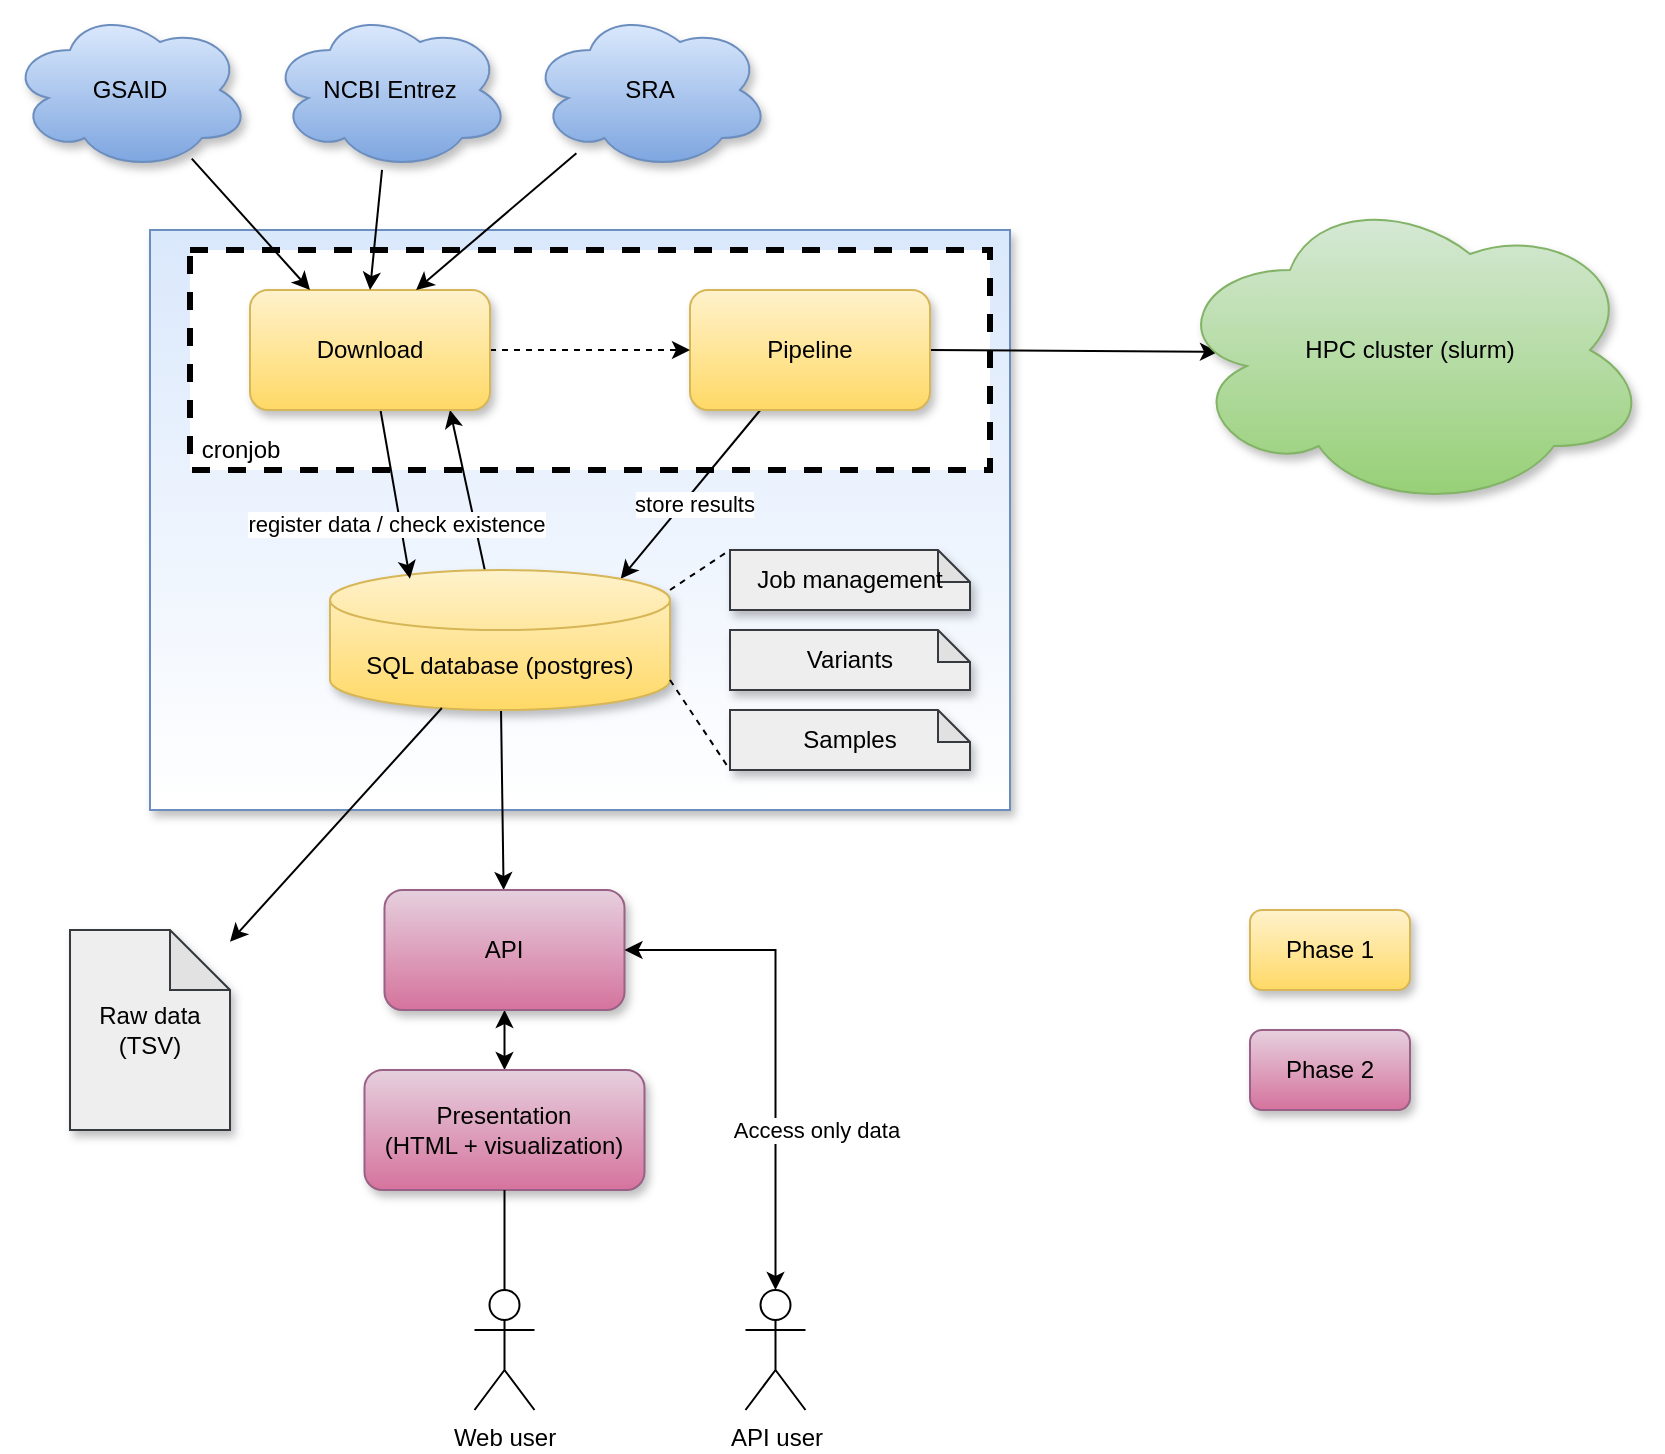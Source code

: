 <mxfile version="13.10.4" type="device"><diagram id="zuSbhpYl-2tlLEQGfSwl" name="Page-1"><mxGraphModel dx="1422" dy="770" grid="1" gridSize="10" guides="1" tooltips="1" connect="1" arrows="1" fold="1" page="1" pageScale="1" pageWidth="1100" pageHeight="850" math="0" shadow="0"><root><mxCell id="0"/><mxCell id="1" parent="0"/><mxCell id="Y-FG7RCM9NIFaPbHtOFg-13" value="" style="rounded=0;whiteSpace=wrap;html=1;shadow=1;fillColor=#dae8fc;strokeColor=#6c8ebf;gradientColor=#ffffff;" vertex="1" parent="1"><mxGeometry x="290" y="120" width="430" height="290" as="geometry"/></mxCell><mxCell id="Y-FG7RCM9NIFaPbHtOFg-26" value="" style="rounded=0;whiteSpace=wrap;html=1;dashed=1;strokeWidth=3;" vertex="1" parent="1"><mxGeometry x="310" y="130" width="400" height="110" as="geometry"/></mxCell><mxCell id="Y-FG7RCM9NIFaPbHtOFg-38" style="edgeStyle=none;rounded=0;orthogonalLoop=1;jettySize=auto;html=1;exitX=0.5;exitY=0;exitDx=0;exitDy=0;entryX=0.5;entryY=1;entryDx=0;entryDy=0;startArrow=classic;startFill=1;" edge="1" parent="1" source="Y-FG7RCM9NIFaPbHtOFg-1" target="Y-FG7RCM9NIFaPbHtOFg-14"><mxGeometry relative="1" as="geometry"/></mxCell><mxCell id="Y-FG7RCM9NIFaPbHtOFg-1" value="Presentation&lt;br&gt;(HTML + visualization)" style="rounded=1;whiteSpace=wrap;html=1;gradientColor=#d5739d;fillColor=#e6d0de;strokeColor=#996185;shadow=1;" vertex="1" parent="1"><mxGeometry x="397.25" y="540" width="140" height="60" as="geometry"/></mxCell><mxCell id="Y-FG7RCM9NIFaPbHtOFg-3" style="edgeStyle=orthogonalEdgeStyle;rounded=0;orthogonalLoop=1;jettySize=auto;html=1;entryX=0.5;entryY=1;entryDx=0;entryDy=0;endArrow=none;endFill=0;" edge="1" parent="1" source="Y-FG7RCM9NIFaPbHtOFg-2" target="Y-FG7RCM9NIFaPbHtOFg-1"><mxGeometry relative="1" as="geometry"><mxPoint x="462.75" y="605" as="targetPoint"/></mxGeometry></mxCell><mxCell id="Y-FG7RCM9NIFaPbHtOFg-2" value="Web user" style="shape=umlActor;verticalLabelPosition=bottom;verticalAlign=top;html=1;outlineConnect=0;" vertex="1" parent="1"><mxGeometry x="452.25" y="650" width="30" height="60" as="geometry"/></mxCell><mxCell id="Y-FG7RCM9NIFaPbHtOFg-11" style="edgeStyle=none;rounded=0;orthogonalLoop=1;jettySize=auto;html=1;entryX=0.855;entryY=0;entryDx=0;entryDy=4.35;entryPerimeter=0;" edge="1" parent="1" source="Y-FG7RCM9NIFaPbHtOFg-4" target="Y-FG7RCM9NIFaPbHtOFg-5"><mxGeometry relative="1" as="geometry"/></mxCell><mxCell id="Y-FG7RCM9NIFaPbHtOFg-28" value="store results" style="edgeLabel;html=1;align=center;verticalAlign=middle;resizable=0;points=[];" vertex="1" connectable="0" parent="Y-FG7RCM9NIFaPbHtOFg-11"><mxGeometry x="-0.358" y="3" relative="1" as="geometry"><mxPoint x="-13.19" y="17.73" as="offset"/></mxGeometry></mxCell><mxCell id="Y-FG7RCM9NIFaPbHtOFg-33" style="edgeStyle=none;rounded=0;orthogonalLoop=1;jettySize=auto;html=1;exitX=1;exitY=0.5;exitDx=0;exitDy=0;entryX=0.1;entryY=0.506;entryDx=0;entryDy=0;entryPerimeter=0;" edge="1" parent="1" source="Y-FG7RCM9NIFaPbHtOFg-4" target="Y-FG7RCM9NIFaPbHtOFg-31"><mxGeometry relative="1" as="geometry"/></mxCell><mxCell id="Y-FG7RCM9NIFaPbHtOFg-4" value="Pipeline" style="rounded=1;whiteSpace=wrap;html=1;gradientColor=#ffd966;fillColor=#fff2cc;strokeColor=#d6b656;shadow=1;" vertex="1" parent="1"><mxGeometry x="560" y="150" width="120" height="60" as="geometry"/></mxCell><mxCell id="Y-FG7RCM9NIFaPbHtOFg-9" style="edgeStyle=none;rounded=0;orthogonalLoop=1;jettySize=auto;html=1;" edge="1" parent="1" source="Y-FG7RCM9NIFaPbHtOFg-5"><mxGeometry relative="1" as="geometry"><mxPoint x="440" y="210" as="targetPoint"/></mxGeometry></mxCell><mxCell id="Y-FG7RCM9NIFaPbHtOFg-37" style="edgeStyle=none;rounded=0;orthogonalLoop=1;jettySize=auto;html=1;" edge="1" parent="1" source="Y-FG7RCM9NIFaPbHtOFg-5" target="Y-FG7RCM9NIFaPbHtOFg-14"><mxGeometry relative="1" as="geometry"/></mxCell><mxCell id="Y-FG7RCM9NIFaPbHtOFg-5" value="SQL database (postgres)" style="shape=cylinder3;whiteSpace=wrap;html=1;boundedLbl=1;backgroundOutline=1;size=15;gradientColor=#ffd966;fillColor=#fff2cc;strokeColor=#d6b656;shadow=1;" vertex="1" parent="1"><mxGeometry x="380" y="290" width="170" height="70" as="geometry"/></mxCell><mxCell id="Y-FG7RCM9NIFaPbHtOFg-8" style="rounded=0;orthogonalLoop=1;jettySize=auto;html=1;entryX=0.235;entryY=0.062;entryDx=0;entryDy=0;entryPerimeter=0;" edge="1" parent="1" source="Y-FG7RCM9NIFaPbHtOFg-6" target="Y-FG7RCM9NIFaPbHtOFg-5"><mxGeometry relative="1" as="geometry"/></mxCell><mxCell id="Y-FG7RCM9NIFaPbHtOFg-29" value="register data / check existence" style="edgeLabel;html=1;align=center;verticalAlign=middle;resizable=0;points=[];" vertex="1" connectable="0" parent="Y-FG7RCM9NIFaPbHtOFg-8"><mxGeometry x="0.339" y="-2" relative="1" as="geometry"><mxPoint as="offset"/></mxGeometry></mxCell><mxCell id="Y-FG7RCM9NIFaPbHtOFg-10" style="edgeStyle=none;rounded=0;orthogonalLoop=1;jettySize=auto;html=1;entryX=0;entryY=0.5;entryDx=0;entryDy=0;dashed=1;" edge="1" parent="1" source="Y-FG7RCM9NIFaPbHtOFg-6" target="Y-FG7RCM9NIFaPbHtOFg-4"><mxGeometry relative="1" as="geometry"/></mxCell><mxCell id="Y-FG7RCM9NIFaPbHtOFg-6" value="Download" style="rounded=1;whiteSpace=wrap;html=1;gradientColor=#ffd966;fillColor=#fff2cc;strokeColor=#d6b656;shadow=1;" vertex="1" parent="1"><mxGeometry x="340" y="150" width="120" height="60" as="geometry"/></mxCell><mxCell id="Y-FG7RCM9NIFaPbHtOFg-14" value="API" style="rounded=1;whiteSpace=wrap;html=1;gradientColor=#d5739d;fillColor=#e6d0de;strokeColor=#996185;shadow=1;" vertex="1" parent="1"><mxGeometry x="407.25" y="450" width="120" height="60" as="geometry"/></mxCell><mxCell id="Y-FG7RCM9NIFaPbHtOFg-16" style="edgeStyle=none;rounded=0;orthogonalLoop=1;jettySize=auto;html=1;entryX=1;entryY=0.5;entryDx=0;entryDy=0;startArrow=classic;startFill=1;" edge="1" parent="1" source="Y-FG7RCM9NIFaPbHtOFg-15" target="Y-FG7RCM9NIFaPbHtOFg-14"><mxGeometry relative="1" as="geometry"><Array as="points"><mxPoint x="602.75" y="480"/></Array></mxGeometry></mxCell><mxCell id="Y-FG7RCM9NIFaPbHtOFg-17" value="Access only data" style="edgeLabel;html=1;align=center;verticalAlign=middle;resizable=0;points=[];" vertex="1" connectable="0" parent="Y-FG7RCM9NIFaPbHtOFg-16"><mxGeometry x="-0.173" y="-1" relative="1" as="geometry"><mxPoint x="19" y="21" as="offset"/></mxGeometry></mxCell><mxCell id="Y-FG7RCM9NIFaPbHtOFg-15" value="API user" style="shape=umlActor;verticalLabelPosition=bottom;verticalAlign=top;html=1;outlineConnect=0;" vertex="1" parent="1"><mxGeometry x="587.75" y="650" width="30" height="60" as="geometry"/></mxCell><mxCell id="Y-FG7RCM9NIFaPbHtOFg-21" style="edgeStyle=none;rounded=0;orthogonalLoop=1;jettySize=auto;html=1;entryX=0.25;entryY=0;entryDx=0;entryDy=0;" edge="1" parent="1" source="Y-FG7RCM9NIFaPbHtOFg-18" target="Y-FG7RCM9NIFaPbHtOFg-6"><mxGeometry relative="1" as="geometry"/></mxCell><mxCell id="Y-FG7RCM9NIFaPbHtOFg-18" value="GSAID" style="ellipse;shape=cloud;whiteSpace=wrap;html=1;gradientColor=#7ea6e0;fillColor=#dae8fc;strokeColor=#6c8ebf;shadow=1;" vertex="1" parent="1"><mxGeometry x="220" y="10" width="120" height="80" as="geometry"/></mxCell><mxCell id="Y-FG7RCM9NIFaPbHtOFg-22" style="edgeStyle=none;rounded=0;orthogonalLoop=1;jettySize=auto;html=1;entryX=0.5;entryY=0;entryDx=0;entryDy=0;" edge="1" parent="1" source="Y-FG7RCM9NIFaPbHtOFg-19" target="Y-FG7RCM9NIFaPbHtOFg-6"><mxGeometry relative="1" as="geometry"/></mxCell><mxCell id="Y-FG7RCM9NIFaPbHtOFg-19" value="NCBI Entrez" style="ellipse;shape=cloud;whiteSpace=wrap;html=1;gradientColor=#7ea6e0;fillColor=#dae8fc;strokeColor=#6c8ebf;shadow=1;" vertex="1" parent="1"><mxGeometry x="350" y="10" width="120" height="80" as="geometry"/></mxCell><mxCell id="Y-FG7RCM9NIFaPbHtOFg-23" style="edgeStyle=none;rounded=0;orthogonalLoop=1;jettySize=auto;html=1;entryX=0.692;entryY=0;entryDx=0;entryDy=0;entryPerimeter=0;" edge="1" parent="1" source="Y-FG7RCM9NIFaPbHtOFg-20" target="Y-FG7RCM9NIFaPbHtOFg-6"><mxGeometry relative="1" as="geometry"/></mxCell><mxCell id="Y-FG7RCM9NIFaPbHtOFg-20" value="SRA" style="ellipse;shape=cloud;whiteSpace=wrap;html=1;gradientColor=#7ea6e0;fillColor=#dae8fc;strokeColor=#6c8ebf;shadow=1;" vertex="1" parent="1"><mxGeometry x="480" y="10" width="120" height="80" as="geometry"/></mxCell><mxCell id="Y-FG7RCM9NIFaPbHtOFg-27" value="cronjob" style="text;html=1;align=center;verticalAlign=middle;resizable=0;points=[];autosize=1;" vertex="1" parent="1"><mxGeometry x="310" y="220" width="50" height="20" as="geometry"/></mxCell><mxCell id="Y-FG7RCM9NIFaPbHtOFg-31" value="HPC cluster (slurm)" style="ellipse;shape=cloud;whiteSpace=wrap;html=1;gradientColor=#97d077;fillColor=#d5e8d4;strokeColor=#82b366;shadow=1;" vertex="1" parent="1"><mxGeometry x="800" y="100" width="240" height="160" as="geometry"/></mxCell><mxCell id="Y-FG7RCM9NIFaPbHtOFg-34" value="Job management" style="shape=note;whiteSpace=wrap;html=1;backgroundOutline=1;darkOpacity=0.05;strokeWidth=1;size=16;fillColor=#eeeeee;strokeColor=#36393d;shadow=1;" vertex="1" parent="1"><mxGeometry x="580" y="280" width="120" height="30" as="geometry"/></mxCell><mxCell id="Y-FG7RCM9NIFaPbHtOFg-35" value="Variants" style="shape=note;whiteSpace=wrap;html=1;backgroundOutline=1;darkOpacity=0.05;strokeWidth=1;size=16;fillColor=#eeeeee;strokeColor=#36393d;shadow=1;" vertex="1" parent="1"><mxGeometry x="580" y="320" width="120" height="30" as="geometry"/></mxCell><mxCell id="Y-FG7RCM9NIFaPbHtOFg-36" value="Samples" style="shape=note;whiteSpace=wrap;html=1;backgroundOutline=1;darkOpacity=0.05;strokeWidth=1;size=16;fillColor=#eeeeee;strokeColor=#36393d;shadow=1;" vertex="1" parent="1"><mxGeometry x="580" y="360" width="120" height="30" as="geometry"/></mxCell><mxCell id="Y-FG7RCM9NIFaPbHtOFg-40" value="" style="endArrow=none;dashed=1;html=1;exitX=1;exitY=0.143;exitDx=0;exitDy=0;exitPerimeter=0;" edge="1" parent="1" source="Y-FG7RCM9NIFaPbHtOFg-5"><mxGeometry width="50" height="50" relative="1" as="geometry"><mxPoint x="537.25" y="300" as="sourcePoint"/><mxPoint x="580" y="280" as="targetPoint"/></mxGeometry></mxCell><mxCell id="Y-FG7RCM9NIFaPbHtOFg-41" value="" style="endArrow=none;dashed=1;html=1;exitX=1;exitY=1;exitDx=0;exitDy=-15;exitPerimeter=0;strokeWidth=1;" edge="1" parent="1" source="Y-FG7RCM9NIFaPbHtOFg-5"><mxGeometry width="50" height="50" relative="1" as="geometry"><mxPoint x="550" y="360" as="sourcePoint"/><mxPoint x="580" y="390" as="targetPoint"/><Array as="points"/></mxGeometry></mxCell><mxCell id="Y-FG7RCM9NIFaPbHtOFg-42" value="Phase 1" style="rounded=1;whiteSpace=wrap;html=1;strokeWidth=1;gradientColor=#ffd966;fillColor=#fff2cc;strokeColor=#d6b656;shadow=1;" vertex="1" parent="1"><mxGeometry x="840" y="460" width="80" height="40" as="geometry"/></mxCell><mxCell id="Y-FG7RCM9NIFaPbHtOFg-43" value="Phase 2" style="rounded=1;whiteSpace=wrap;html=1;strokeWidth=1;gradientColor=#d5739d;fillColor=#e6d0de;strokeColor=#996185;shadow=1;" vertex="1" parent="1"><mxGeometry x="840" y="520" width="80" height="40" as="geometry"/></mxCell><mxCell id="Y-FG7RCM9NIFaPbHtOFg-45" style="edgeStyle=none;rounded=0;orthogonalLoop=1;jettySize=auto;html=1;entryX=0.329;entryY=0.986;entryDx=0;entryDy=0;entryPerimeter=0;startArrow=classic;startFill=1;endArrow=none;endFill=0;strokeWidth=1;" edge="1" parent="1" source="Y-FG7RCM9NIFaPbHtOFg-44" target="Y-FG7RCM9NIFaPbHtOFg-5"><mxGeometry relative="1" as="geometry"/></mxCell><mxCell id="Y-FG7RCM9NIFaPbHtOFg-44" value="Raw data (TSV)" style="shape=note;whiteSpace=wrap;html=1;backgroundOutline=1;darkOpacity=0.05;strokeWidth=1;fillColor=#eeeeee;strokeColor=#36393d;shadow=1;" vertex="1" parent="1"><mxGeometry x="250" y="470" width="80" height="100" as="geometry"/></mxCell></root></mxGraphModel></diagram></mxfile>